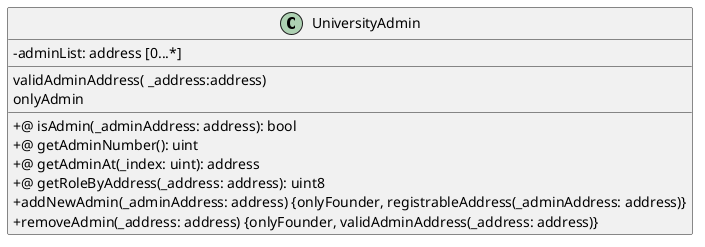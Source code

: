 @startuml
skinparam classAttributeIconSize 0
class UniversityAdmin {
- adminList: address [0...*]
__
validAdminAddress( _address:address)
onlyAdmin
__
+@ isAdmin(_adminAddress: address): bool
+@ getAdminNumber(): uint
+@ getAdminAt(_index: uint): address
+@ getRoleByAddress(_address: address): uint8
+ addNewAdmin(_adminAddress: address) {onlyFounder, registrableAddress(_adminAddress: address)}
+ removeAdmin(_address: address) {onlyFounder, validAdminAddress(_address: address)}
}
@enduml
